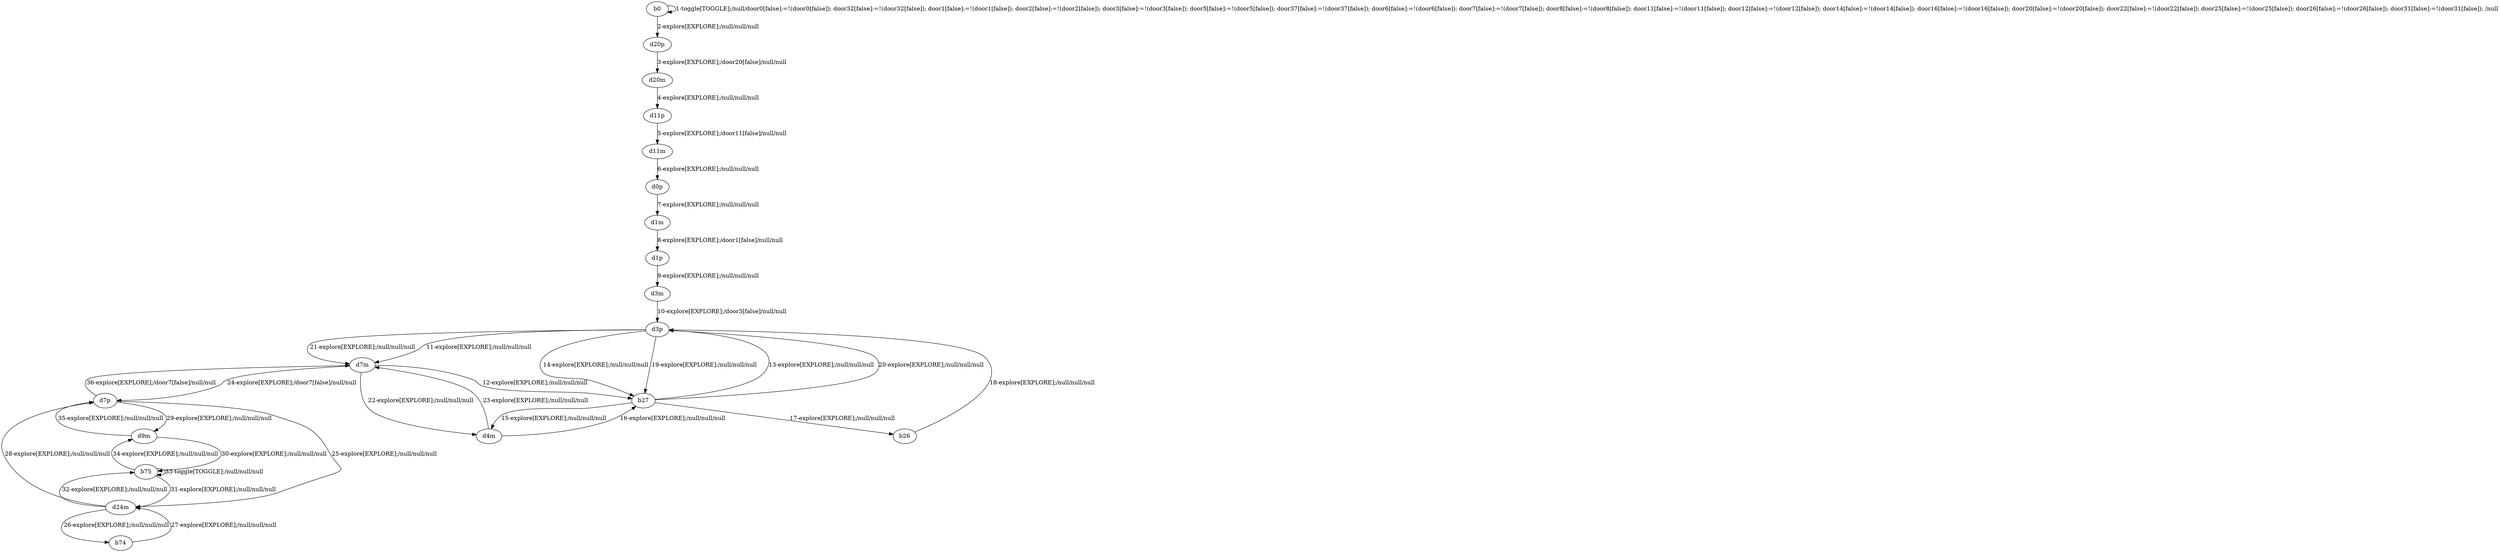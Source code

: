 # Total number of goals covered by this test: 2
# d9m --> d7p
# d7p --> d7m

digraph g {
"b0" -> "b0" [label = "1-toggle[TOGGLE];/null/door0[false]:=!(door0[false]); door32[false]:=!(door32[false]); door1[false]:=!(door1[false]); door2[false]:=!(door2[false]); door3[false]:=!(door3[false]); door5[false]:=!(door5[false]); door37[false]:=!(door37[false]); door6[false]:=!(door6[false]); door7[false]:=!(door7[false]); door8[false]:=!(door8[false]); door11[false]:=!(door11[false]); door12[false]:=!(door12[false]); door14[false]:=!(door14[false]); door16[false]:=!(door16[false]); door20[false]:=!(door20[false]); door22[false]:=!(door22[false]); door25[false]:=!(door25[false]); door26[false]:=!(door26[false]); door31[false]:=!(door31[false]); /null"];
"b0" -> "d20p" [label = "2-explore[EXPLORE];/null/null/null"];
"d20p" -> "d20m" [label = "3-explore[EXPLORE];/door20[false]/null/null"];
"d20m" -> "d11p" [label = "4-explore[EXPLORE];/null/null/null"];
"d11p" -> "d11m" [label = "5-explore[EXPLORE];/door11[false]/null/null"];
"d11m" -> "d0p" [label = "6-explore[EXPLORE];/null/null/null"];
"d0p" -> "d1m" [label = "7-explore[EXPLORE];/null/null/null"];
"d1m" -> "d1p" [label = "8-explore[EXPLORE];/door1[false]/null/null"];
"d1p" -> "d3m" [label = "9-explore[EXPLORE];/null/null/null"];
"d3m" -> "d3p" [label = "10-explore[EXPLORE];/door3[false]/null/null"];
"d3p" -> "d7m" [label = "11-explore[EXPLORE];/null/null/null"];
"d7m" -> "b27" [label = "12-explore[EXPLORE];/null/null/null"];
"b27" -> "d3p" [label = "13-explore[EXPLORE];/null/null/null"];
"d3p" -> "b27" [label = "14-explore[EXPLORE];/null/null/null"];
"b27" -> "d4m" [label = "15-explore[EXPLORE];/null/null/null"];
"d4m" -> "b27" [label = "16-explore[EXPLORE];/null/null/null"];
"b27" -> "b26" [label = "17-explore[EXPLORE];/null/null/null"];
"b26" -> "d3p" [label = "18-explore[EXPLORE];/null/null/null"];
"d3p" -> "b27" [label = "19-explore[EXPLORE];/null/null/null"];
"b27" -> "d3p" [label = "20-explore[EXPLORE];/null/null/null"];
"d3p" -> "d7m" [label = "21-explore[EXPLORE];/null/null/null"];
"d7m" -> "d4m" [label = "22-explore[EXPLORE];/null/null/null"];
"d4m" -> "d7m" [label = "23-explore[EXPLORE];/null/null/null"];
"d7m" -> "d7p" [label = "24-explore[EXPLORE];/door7[false]/null/null"];
"d7p" -> "d24m" [label = "25-explore[EXPLORE];/null/null/null"];
"d24m" -> "b74" [label = "26-explore[EXPLORE];/null/null/null"];
"b74" -> "d24m" [label = "27-explore[EXPLORE];/null/null/null"];
"d24m" -> "d7p" [label = "28-explore[EXPLORE];/null/null/null"];
"d7p" -> "d9m" [label = "29-explore[EXPLORE];/null/null/null"];
"d9m" -> "b75" [label = "30-explore[EXPLORE];/null/null/null"];
"b75" -> "d24m" [label = "31-explore[EXPLORE];/null/null/null"];
"d24m" -> "b75" [label = "32-explore[EXPLORE];/null/null/null"];
"b75" -> "b75" [label = "33-toggle[TOGGLE];/null/null/null"];
"b75" -> "d9m" [label = "34-explore[EXPLORE];/null/null/null"];
"d9m" -> "d7p" [label = "35-explore[EXPLORE];/null/null/null"];
"d7p" -> "d7m" [label = "36-explore[EXPLORE];/door7[false]/null/null"];
}